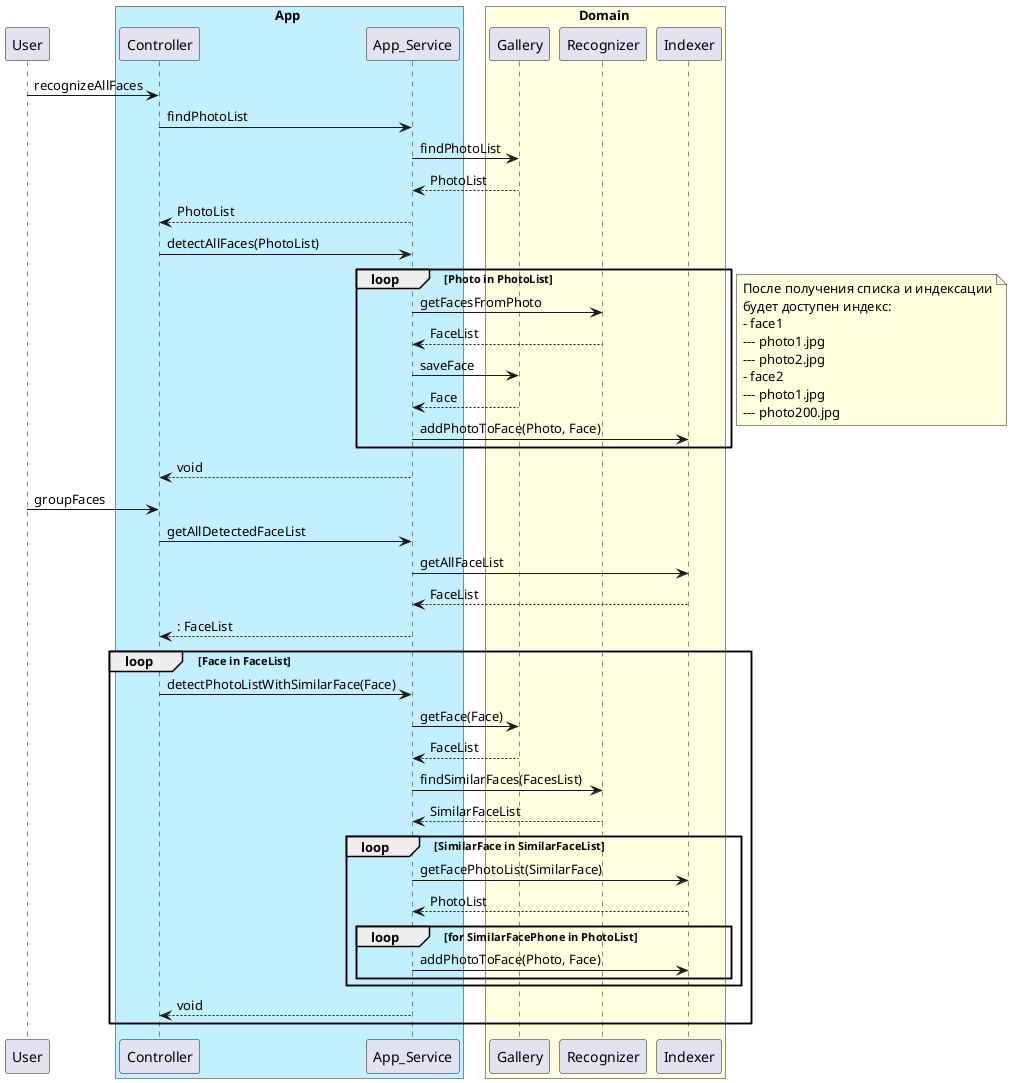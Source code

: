 @startuml

participant User
participant Controller

box App #APPLICATION
    participant Controller
    participant App_Service
end box

box Domain #LightYellow
    participant Gallery
    participant Recognizer
    participant Indexer
end box

' Сбор фотографий
User -> Controller: recognizeAllFaces
Controller -> App_Service: findPhotoList
App_Service -> Gallery: findPhotoList
App_Service <-- Gallery: PhotoList
Controller <-- App_Service: PhotoList

' Распознование всех лиц
Controller -> App_Service: detectAllFaces(PhotoList)
loop Photo in PhotoList
    App_Service -> Recognizer: getFacesFromPhoto
    App_Service <-- Recognizer: FaceList

    App_Service -> Gallery: saveFace
    App_Service <-- Gallery: Face

    App_Service -> Indexer: addPhotoToFace(Photo, Face)
end
note right
    После получения списка и индексации
    будет доступен индекс:
    - face1
    --- photo1.jpg
    --- photo2.jpg 
    - face2
    --- photo1.jpg
    --- photo200.jpg
end note
Controller <-- App_Service: void

' Группировка лиц
User -> Controller: groupFaces
Controller -> App_Service: getAllDetectedFaceList
App_Service -> Indexer: getAllFaceList
App_Service <-- Indexer: FaceList
Controller <-- App_Service:: FaceList
loop Face in FaceList
    Controller -> App_Service: detectPhotoListWithSimilarFace(Face)
    App_Service -> Gallery: getFace(Face)
    App_Service <-- Gallery: FaceList

    App_Service -> Recognizer: findSimilarFaces(FacesList)
    App_Service <-- Recognizer: SimilarFaceList

    loop SimilarFace in SimilarFaceList
        App_Service -> Indexer: getFacePhotoList(SimilarFace)
        App_Service <-- Indexer: PhotoList

        loop for SimilarFacePhone in PhotoList
            App_Service -> Indexer: addPhotoToFace(Photo, Face)
        end
    end
    Controller <-- App_Service: void
end

@enduml

